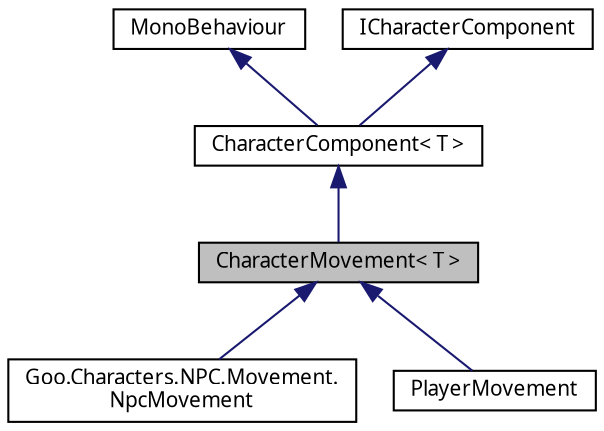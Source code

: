 digraph "CharacterMovement&lt; T &gt;"
{
 // LATEX_PDF_SIZE
  edge [fontname="Calibrii",fontsize="10",labelfontname="Calibrii",labelfontsize="10"];
  node [fontname="Calibrii",fontsize="10",shape=record];
  Node1 [label="CharacterMovement\< T \>",height=0.2,width=0.4,color="black", fillcolor="grey75", style="filled", fontcolor="black",tooltip=" "];
  Node2 -> Node1 [dir="back",color="midnightblue",fontsize="10",style="solid",fontname="Calibrii"];
  Node2 [label="CharacterComponent\< T \>",height=0.2,width=0.4,color="black", fillcolor="white", style="filled",URL="$d2/d2c/classGoo_1_1Characters_1_1CharacterComponent.html",tooltip=" "];
  Node3 -> Node2 [dir="back",color="midnightblue",fontsize="10",style="solid",fontname="Calibrii"];
  Node3 [label="MonoBehaviour",height=0.2,width=0.4,color="black", fillcolor="white", style="filled",tooltip=" "];
  Node4 -> Node2 [dir="back",color="midnightblue",fontsize="10",style="solid",fontname="Calibrii"];
  Node4 [label="ICharacterComponent",height=0.2,width=0.4,color="black", fillcolor="white", style="filled",URL="$d6/d11/interfaceGoo_1_1Characters_1_1ICharacterComponent.html",tooltip=" "];
  Node1 -> Node5 [dir="back",color="midnightblue",fontsize="10",style="solid",fontname="Calibrii"];
  Node5 [label="Goo.Characters.NPC.Movement.\lNpcMovement",height=0.2,width=0.4,color="black", fillcolor="white", style="filled",URL="$df/df6/classGoo_1_1Characters_1_1NPC_1_1Movement_1_1NpcMovement.html",tooltip=" "];
  Node1 -> Node6 [dir="back",color="midnightblue",fontsize="10",style="solid",fontname="Calibrii"];
  Node6 [label="PlayerMovement",height=0.2,width=0.4,color="black", fillcolor="white", style="filled",URL="$de/d0b/classPlayerMovement.html",tooltip=" "];
}
